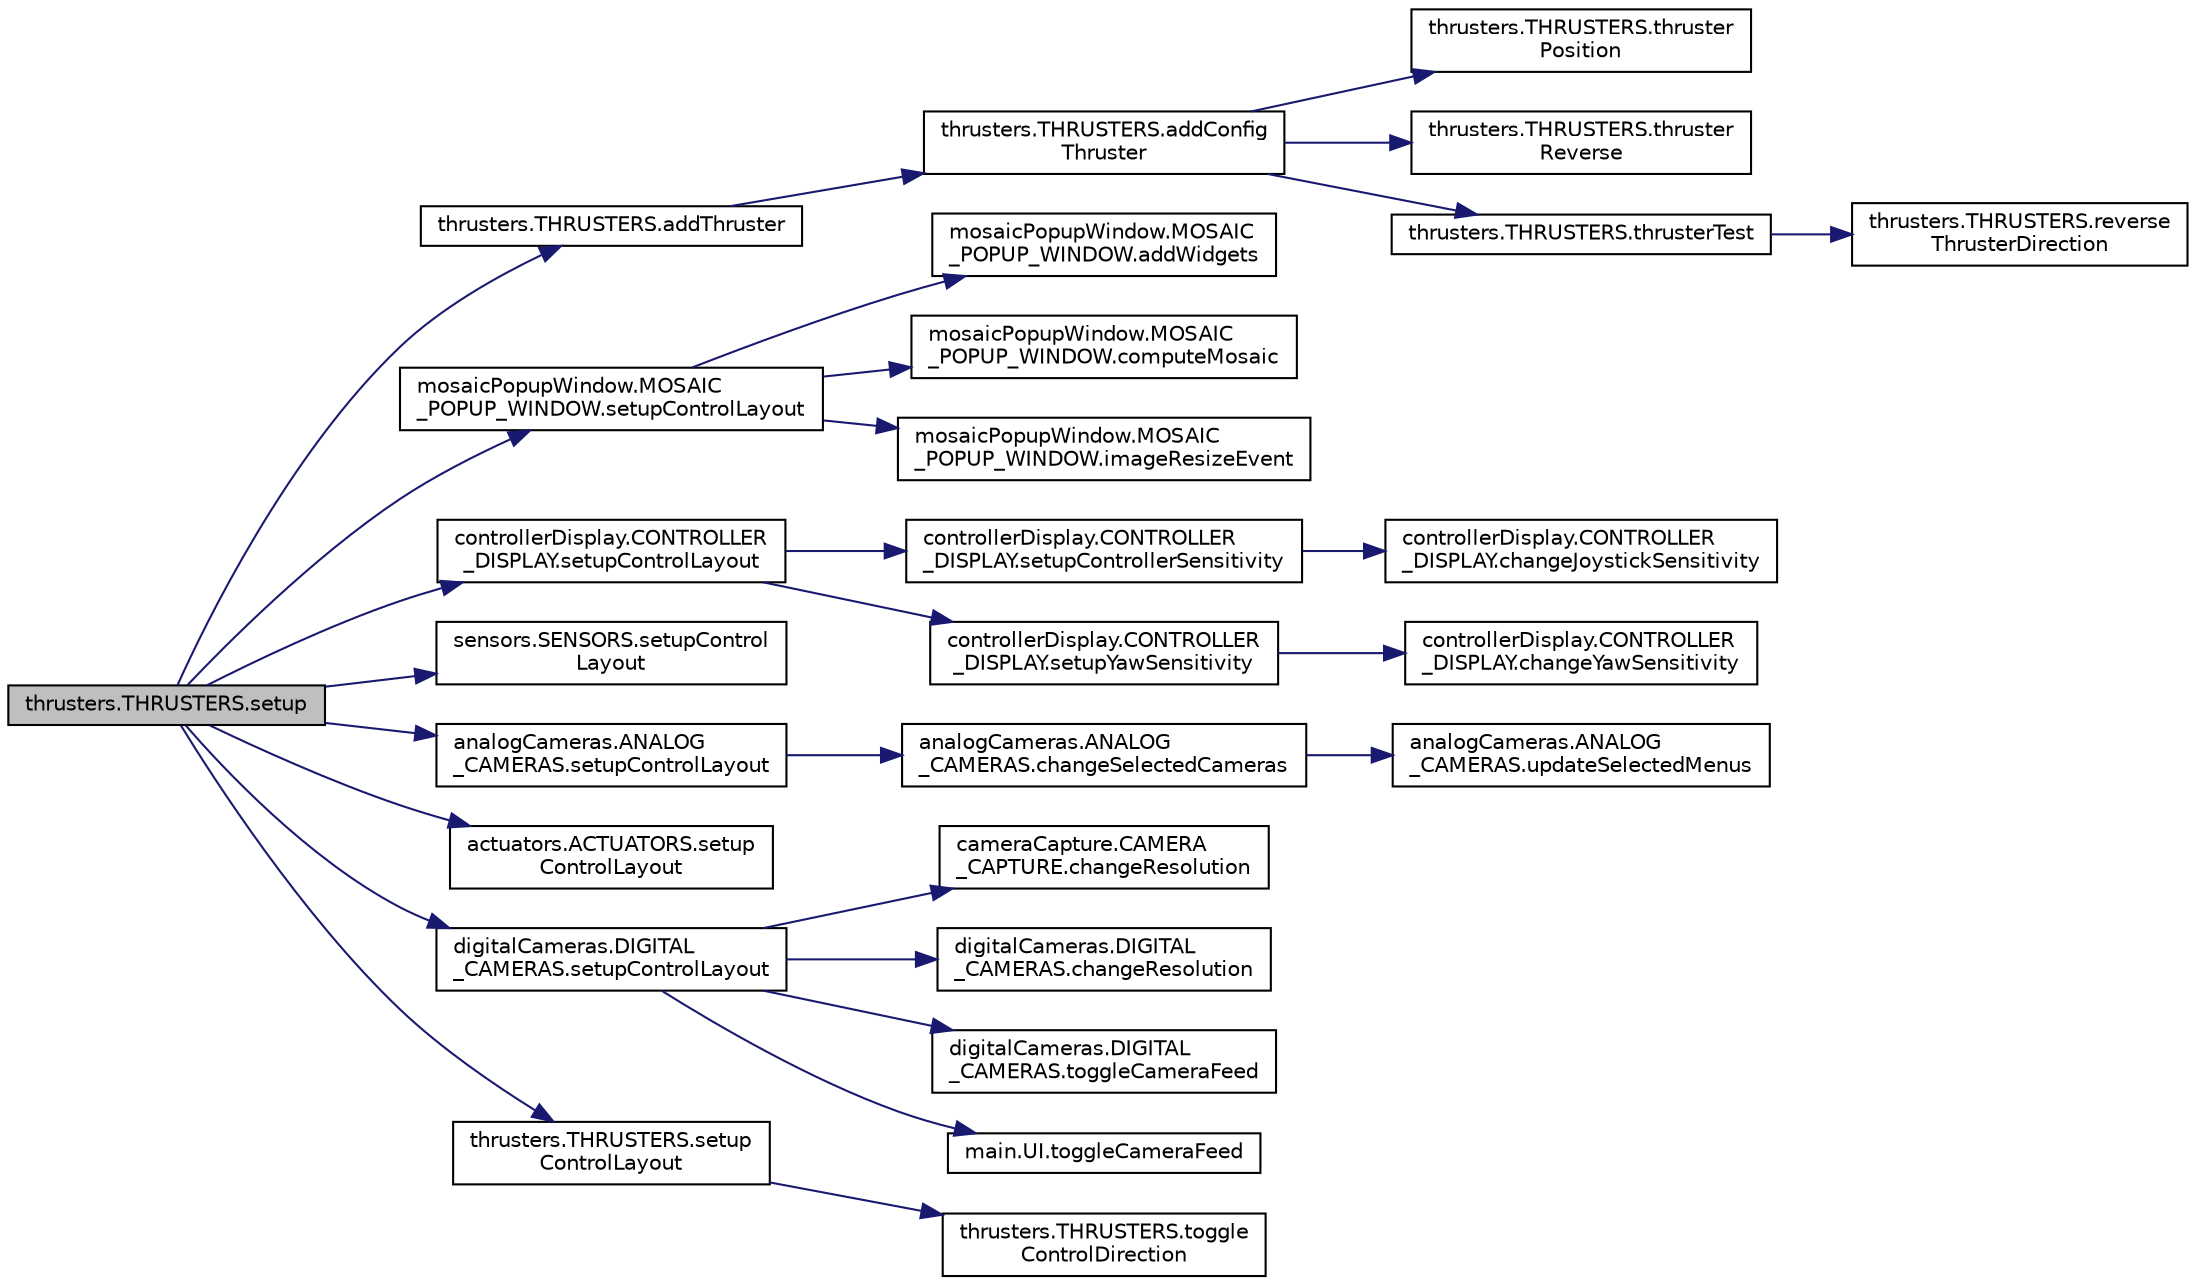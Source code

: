 digraph "thrusters.THRUSTERS.setup"
{
 // LATEX_PDF_SIZE
  edge [fontname="Helvetica",fontsize="10",labelfontname="Helvetica",labelfontsize="10"];
  node [fontname="Helvetica",fontsize="10",shape=record];
  rankdir="LR";
  Node1 [label="thrusters.THRUSTERS.setup",height=0.2,width=0.4,color="black", fillcolor="grey75", style="filled", fontcolor="black",tooltip=" "];
  Node1 -> Node2 [color="midnightblue",fontsize="10",style="solid",fontname="Helvetica"];
  Node2 [label="thrusters.THRUSTERS.addThruster",height=0.2,width=0.4,color="black", fillcolor="white", style="filled",URL="$classthrusters_1_1_t_h_r_u_s_t_e_r_s.html#a3fb2e8e49c67a8f45b2de9414db6f69e",tooltip=" "];
  Node2 -> Node3 [color="midnightblue",fontsize="10",style="solid",fontname="Helvetica"];
  Node3 [label="thrusters.THRUSTERS.addConfig\lThruster",height=0.2,width=0.4,color="black", fillcolor="white", style="filled",URL="$classthrusters_1_1_t_h_r_u_s_t_e_r_s.html#a5d8677fd561c80236226557d055fea4d",tooltip=" "];
  Node3 -> Node4 [color="midnightblue",fontsize="10",style="solid",fontname="Helvetica"];
  Node4 [label="thrusters.THRUSTERS.thruster\lPosition",height=0.2,width=0.4,color="black", fillcolor="white", style="filled",URL="$classthrusters_1_1_t_h_r_u_s_t_e_r_s.html#a938526e1dd83abfc770c99f5352fc41a",tooltip=" "];
  Node3 -> Node5 [color="midnightblue",fontsize="10",style="solid",fontname="Helvetica"];
  Node5 [label="thrusters.THRUSTERS.thruster\lReverse",height=0.2,width=0.4,color="black", fillcolor="white", style="filled",URL="$classthrusters_1_1_t_h_r_u_s_t_e_r_s.html#a10d2ff45599de2e8979bc9dd56f40aed",tooltip=" "];
  Node3 -> Node6 [color="midnightblue",fontsize="10",style="solid",fontname="Helvetica"];
  Node6 [label="thrusters.THRUSTERS.thrusterTest",height=0.2,width=0.4,color="black", fillcolor="white", style="filled",URL="$classthrusters_1_1_t_h_r_u_s_t_e_r_s.html#a7bb121019216e87e576237b45c3e32fc",tooltip=" "];
  Node6 -> Node7 [color="midnightblue",fontsize="10",style="solid",fontname="Helvetica"];
  Node7 [label="thrusters.THRUSTERS.reverse\lThrusterDirection",height=0.2,width=0.4,color="black", fillcolor="white", style="filled",URL="$classthrusters_1_1_t_h_r_u_s_t_e_r_s.html#a5cb325c15a7831c380ae06495fdbaf74",tooltip=" "];
  Node1 -> Node8 [color="midnightblue",fontsize="10",style="solid",fontname="Helvetica"];
  Node8 [label="mosaicPopupWindow.MOSAIC\l_POPUP_WINDOW.setupControlLayout",height=0.2,width=0.4,color="black", fillcolor="white", style="filled",URL="$classmosaic_popup_window_1_1_m_o_s_a_i_c___p_o_p_u_p___w_i_n_d_o_w.html#ae1793df9a855dbc4a00b06d7c031441e",tooltip=" "];
  Node8 -> Node9 [color="midnightblue",fontsize="10",style="solid",fontname="Helvetica"];
  Node9 [label="mosaicPopupWindow.MOSAIC\l_POPUP_WINDOW.addWidgets",height=0.2,width=0.4,color="black", fillcolor="white", style="filled",URL="$classmosaic_popup_window_1_1_m_o_s_a_i_c___p_o_p_u_p___w_i_n_d_o_w.html#a9265638d99a1e9bb4dce26e0c3697efe",tooltip=" "];
  Node8 -> Node10 [color="midnightblue",fontsize="10",style="solid",fontname="Helvetica"];
  Node10 [label="mosaicPopupWindow.MOSAIC\l_POPUP_WINDOW.computeMosaic",height=0.2,width=0.4,color="black", fillcolor="white", style="filled",URL="$classmosaic_popup_window_1_1_m_o_s_a_i_c___p_o_p_u_p___w_i_n_d_o_w.html#ac9c3b7124335be2c2fe0aafda7884101",tooltip=" "];
  Node8 -> Node11 [color="midnightblue",fontsize="10",style="solid",fontname="Helvetica"];
  Node11 [label="mosaicPopupWindow.MOSAIC\l_POPUP_WINDOW.imageResizeEvent",height=0.2,width=0.4,color="black", fillcolor="white", style="filled",URL="$classmosaic_popup_window_1_1_m_o_s_a_i_c___p_o_p_u_p___w_i_n_d_o_w.html#a731668777361dec5c0aeb8b27537696f",tooltip=" "];
  Node1 -> Node12 [color="midnightblue",fontsize="10",style="solid",fontname="Helvetica"];
  Node12 [label="controllerDisplay.CONTROLLER\l_DISPLAY.setupControlLayout",height=0.2,width=0.4,color="black", fillcolor="white", style="filled",URL="$classcontroller_display_1_1_c_o_n_t_r_o_l_l_e_r___d_i_s_p_l_a_y.html#a254c501f80c06eca2b15dc2c60510eca",tooltip="CONTROL PANEL TAB ###."];
  Node12 -> Node13 [color="midnightblue",fontsize="10",style="solid",fontname="Helvetica"];
  Node13 [label="controllerDisplay.CONTROLLER\l_DISPLAY.setupControllerSensitivity",height=0.2,width=0.4,color="black", fillcolor="white", style="filled",URL="$classcontroller_display_1_1_c_o_n_t_r_o_l_l_e_r___d_i_s_p_l_a_y.html#a893116aa35369e09ef7f6d9c18c0815d",tooltip=" "];
  Node13 -> Node14 [color="midnightblue",fontsize="10",style="solid",fontname="Helvetica"];
  Node14 [label="controllerDisplay.CONTROLLER\l_DISPLAY.changeJoystickSensitivity",height=0.2,width=0.4,color="black", fillcolor="white", style="filled",URL="$classcontroller_display_1_1_c_o_n_t_r_o_l_l_e_r___d_i_s_p_l_a_y.html#ac58d7bb1df5d078d2652c2e461616d1e",tooltip=" "];
  Node12 -> Node15 [color="midnightblue",fontsize="10",style="solid",fontname="Helvetica"];
  Node15 [label="controllerDisplay.CONTROLLER\l_DISPLAY.setupYawSensitivity",height=0.2,width=0.4,color="black", fillcolor="white", style="filled",URL="$classcontroller_display_1_1_c_o_n_t_r_o_l_l_e_r___d_i_s_p_l_a_y.html#aa4af291fe0ae5ce1edf67571c79ac451",tooltip=" "];
  Node15 -> Node16 [color="midnightblue",fontsize="10",style="solid",fontname="Helvetica"];
  Node16 [label="controllerDisplay.CONTROLLER\l_DISPLAY.changeYawSensitivity",height=0.2,width=0.4,color="black", fillcolor="white", style="filled",URL="$classcontroller_display_1_1_c_o_n_t_r_o_l_l_e_r___d_i_s_p_l_a_y.html#a42c852b31f542c9505cf377195a795cd",tooltip=" "];
  Node1 -> Node17 [color="midnightblue",fontsize="10",style="solid",fontname="Helvetica"];
  Node17 [label="sensors.SENSORS.setupControl\lLayout",height=0.2,width=0.4,color="black", fillcolor="white", style="filled",URL="$classsensors_1_1_s_e_n_s_o_r_s.html#ae887560a1f920394ffde4c7246459950",tooltip="CONTROL PANEL TAB ###."];
  Node1 -> Node18 [color="midnightblue",fontsize="10",style="solid",fontname="Helvetica"];
  Node18 [label="analogCameras.ANALOG\l_CAMERAS.setupControlLayout",height=0.2,width=0.4,color="black", fillcolor="white", style="filled",URL="$classanalog_cameras_1_1_a_n_a_l_o_g___c_a_m_e_r_a_s.html#abb35a0c31be9904df1c949b71217f4eb",tooltip="CONTROL PANEL TAB ###."];
  Node18 -> Node19 [color="midnightblue",fontsize="10",style="solid",fontname="Helvetica"];
  Node19 [label="analogCameras.ANALOG\l_CAMERAS.changeSelectedCameras",height=0.2,width=0.4,color="black", fillcolor="white", style="filled",URL="$classanalog_cameras_1_1_a_n_a_l_o_g___c_a_m_e_r_a_s.html#a7457fcd633cbf1b6389fe577578d29bf",tooltip=" "];
  Node19 -> Node20 [color="midnightblue",fontsize="10",style="solid",fontname="Helvetica"];
  Node20 [label="analogCameras.ANALOG\l_CAMERAS.updateSelectedMenus",height=0.2,width=0.4,color="black", fillcolor="white", style="filled",URL="$classanalog_cameras_1_1_a_n_a_l_o_g___c_a_m_e_r_a_s.html#aac2d5e5f7c1b4d3ea0a632f5eed89585",tooltip=" "];
  Node1 -> Node21 [color="midnightblue",fontsize="10",style="solid",fontname="Helvetica"];
  Node21 [label="actuators.ACTUATORS.setup\lControlLayout",height=0.2,width=0.4,color="black", fillcolor="white", style="filled",URL="$classactuators_1_1_a_c_t_u_a_t_o_r_s.html#a9d73c1ed8fde6fbd358edd3634d9c921",tooltip="CONTROL PANEL TAB ###."];
  Node1 -> Node22 [color="midnightblue",fontsize="10",style="solid",fontname="Helvetica"];
  Node22 [label="digitalCameras.DIGITAL\l_CAMERAS.setupControlLayout",height=0.2,width=0.4,color="black", fillcolor="white", style="filled",URL="$classdigital_cameras_1_1_d_i_g_i_t_a_l___c_a_m_e_r_a_s.html#af632ff2bcd0be4632c7c64c0b9285d90",tooltip="CONTROL PANEL TAB ###."];
  Node22 -> Node23 [color="midnightblue",fontsize="10",style="solid",fontname="Helvetica"];
  Node23 [label="cameraCapture.CAMERA\l_CAPTURE.changeResolution",height=0.2,width=0.4,color="black", fillcolor="white", style="filled",URL="$classcamera_capture_1_1_c_a_m_e_r_a___c_a_p_t_u_r_e.html#acde251476ee95827d76f64ba8c15c578",tooltip=" "];
  Node22 -> Node24 [color="midnightblue",fontsize="10",style="solid",fontname="Helvetica"];
  Node24 [label="digitalCameras.DIGITAL\l_CAMERAS.changeResolution",height=0.2,width=0.4,color="black", fillcolor="white", style="filled",URL="$classdigital_cameras_1_1_d_i_g_i_t_a_l___c_a_m_e_r_a_s.html#a7174c9fc5767a9835e46e5d6f368554b",tooltip=" "];
  Node22 -> Node25 [color="midnightblue",fontsize="10",style="solid",fontname="Helvetica"];
  Node25 [label="digitalCameras.DIGITAL\l_CAMERAS.toggleCameraFeed",height=0.2,width=0.4,color="black", fillcolor="white", style="filled",URL="$classdigital_cameras_1_1_d_i_g_i_t_a_l___c_a_m_e_r_a_s.html#a58d0546941846ba3289f3e6eebf671a4",tooltip=" "];
  Node22 -> Node26 [color="midnightblue",fontsize="10",style="solid",fontname="Helvetica"];
  Node26 [label="main.UI.toggleCameraFeed",height=0.2,width=0.4,color="black", fillcolor="white", style="filled",URL="$classmain_1_1_u_i.html#ada1257062060358b26465ec51c2d2e82",tooltip=" "];
  Node1 -> Node27 [color="midnightblue",fontsize="10",style="solid",fontname="Helvetica"];
  Node27 [label="thrusters.THRUSTERS.setup\lControlLayout",height=0.2,width=0.4,color="black", fillcolor="white", style="filled",URL="$classthrusters_1_1_t_h_r_u_s_t_e_r_s.html#a3f965ff522b7cfa1f81edc5276a5d057",tooltip="CONTROL PANEL TAB ###."];
  Node27 -> Node28 [color="midnightblue",fontsize="10",style="solid",fontname="Helvetica"];
  Node28 [label="thrusters.THRUSTERS.toggle\lControlDirection",height=0.2,width=0.4,color="black", fillcolor="white", style="filled",URL="$classthrusters_1_1_t_h_r_u_s_t_e_r_s.html#a62a822c5d5da479b81646c86243c61de",tooltip=" "];
}

